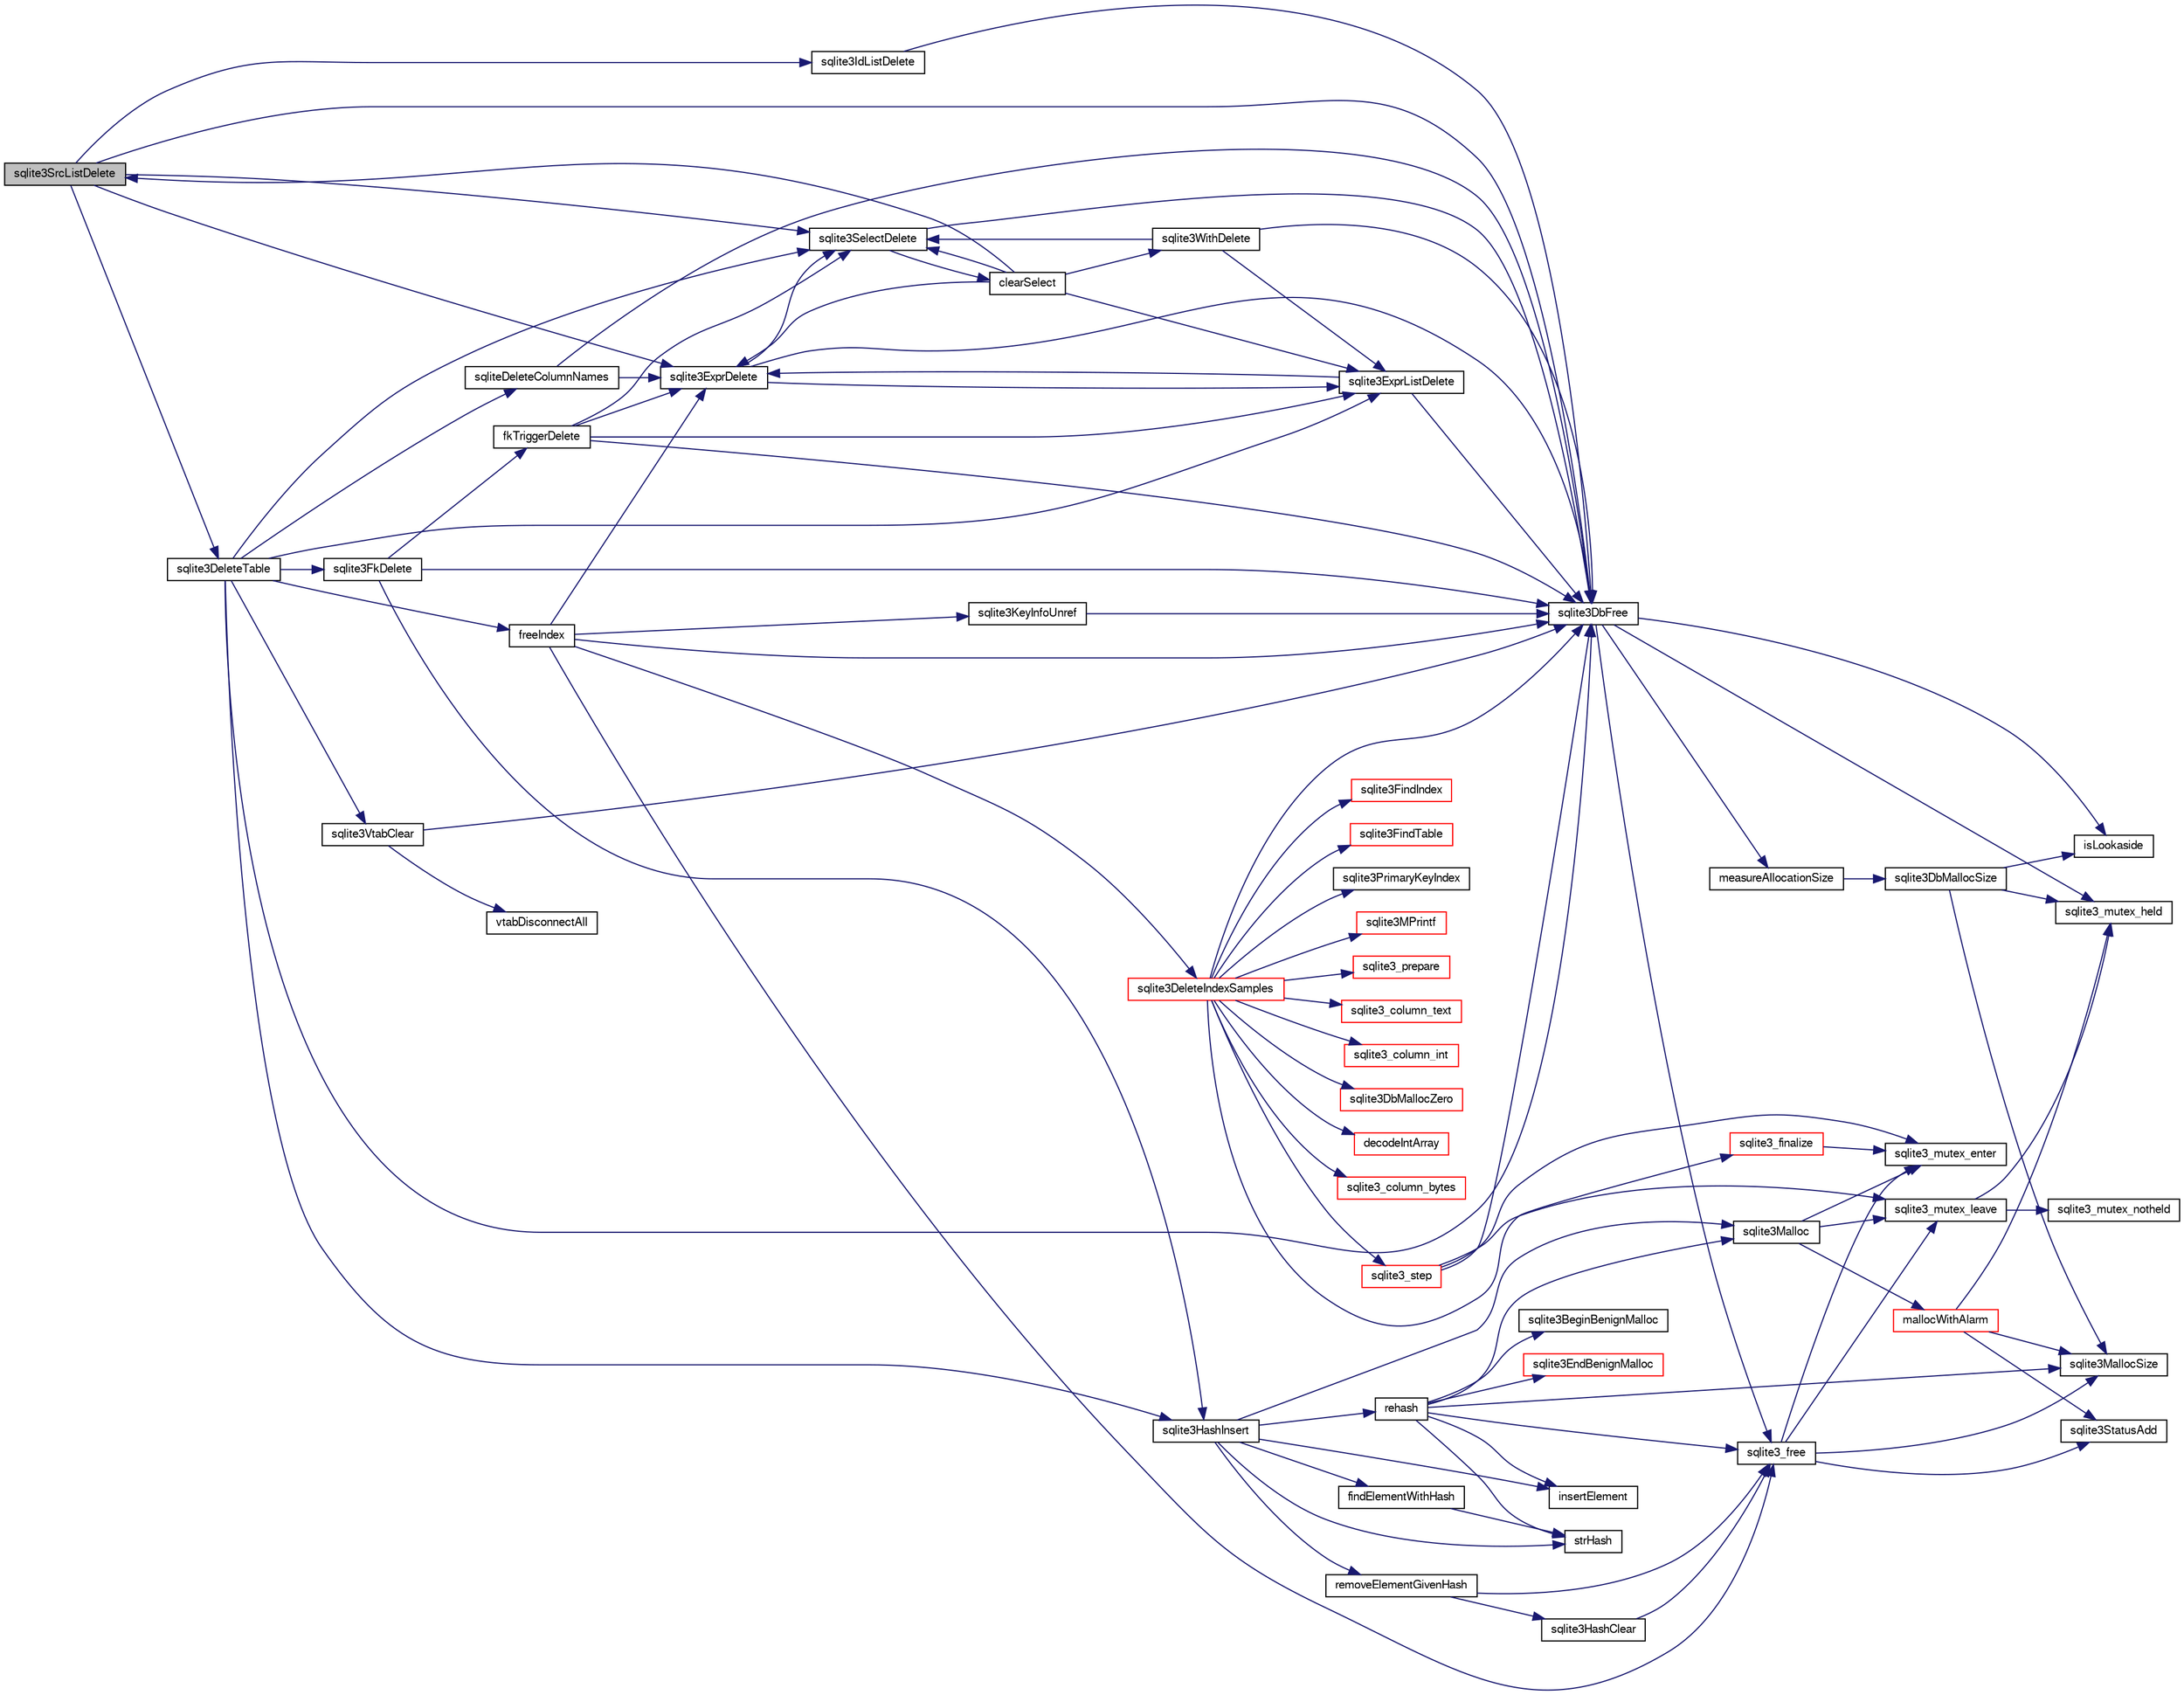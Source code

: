 digraph "sqlite3SrcListDelete"
{
  edge [fontname="FreeSans",fontsize="10",labelfontname="FreeSans",labelfontsize="10"];
  node [fontname="FreeSans",fontsize="10",shape=record];
  rankdir="LR";
  Node704807 [label="sqlite3SrcListDelete",height=0.2,width=0.4,color="black", fillcolor="grey75", style="filled", fontcolor="black"];
  Node704807 -> Node704808 [color="midnightblue",fontsize="10",style="solid",fontname="FreeSans"];
  Node704808 [label="sqlite3DbFree",height=0.2,width=0.4,color="black", fillcolor="white", style="filled",URL="$sqlite3_8c.html#ac70ab821a6607b4a1b909582dc37a069"];
  Node704808 -> Node704809 [color="midnightblue",fontsize="10",style="solid",fontname="FreeSans"];
  Node704809 [label="sqlite3_mutex_held",height=0.2,width=0.4,color="black", fillcolor="white", style="filled",URL="$sqlite3_8c.html#acf77da68932b6bc163c5e68547ecc3e7"];
  Node704808 -> Node704810 [color="midnightblue",fontsize="10",style="solid",fontname="FreeSans"];
  Node704810 [label="measureAllocationSize",height=0.2,width=0.4,color="black", fillcolor="white", style="filled",URL="$sqlite3_8c.html#a45731e644a22fdb756e2b6337224217a"];
  Node704810 -> Node704811 [color="midnightblue",fontsize="10",style="solid",fontname="FreeSans"];
  Node704811 [label="sqlite3DbMallocSize",height=0.2,width=0.4,color="black", fillcolor="white", style="filled",URL="$sqlite3_8c.html#aa397e5a8a03495203a0767abf0a71f86"];
  Node704811 -> Node704812 [color="midnightblue",fontsize="10",style="solid",fontname="FreeSans"];
  Node704812 [label="sqlite3MallocSize",height=0.2,width=0.4,color="black", fillcolor="white", style="filled",URL="$sqlite3_8c.html#acf5d2a5f35270bafb050bd2def576955"];
  Node704811 -> Node704809 [color="midnightblue",fontsize="10",style="solid",fontname="FreeSans"];
  Node704811 -> Node704813 [color="midnightblue",fontsize="10",style="solid",fontname="FreeSans"];
  Node704813 [label="isLookaside",height=0.2,width=0.4,color="black", fillcolor="white", style="filled",URL="$sqlite3_8c.html#a770fa05ff9717b75e16f4d968a77b897"];
  Node704808 -> Node704813 [color="midnightblue",fontsize="10",style="solid",fontname="FreeSans"];
  Node704808 -> Node704814 [color="midnightblue",fontsize="10",style="solid",fontname="FreeSans"];
  Node704814 [label="sqlite3_free",height=0.2,width=0.4,color="black", fillcolor="white", style="filled",URL="$sqlite3_8c.html#a6552349e36a8a691af5487999ab09519"];
  Node704814 -> Node704815 [color="midnightblue",fontsize="10",style="solid",fontname="FreeSans"];
  Node704815 [label="sqlite3_mutex_enter",height=0.2,width=0.4,color="black", fillcolor="white", style="filled",URL="$sqlite3_8c.html#a1c12cde690bd89f104de5cbad12a6bf5"];
  Node704814 -> Node704816 [color="midnightblue",fontsize="10",style="solid",fontname="FreeSans"];
  Node704816 [label="sqlite3StatusAdd",height=0.2,width=0.4,color="black", fillcolor="white", style="filled",URL="$sqlite3_8c.html#afa029f93586aeab4cc85360905dae9cd"];
  Node704814 -> Node704812 [color="midnightblue",fontsize="10",style="solid",fontname="FreeSans"];
  Node704814 -> Node704817 [color="midnightblue",fontsize="10",style="solid",fontname="FreeSans"];
  Node704817 [label="sqlite3_mutex_leave",height=0.2,width=0.4,color="black", fillcolor="white", style="filled",URL="$sqlite3_8c.html#a5838d235601dbd3c1fa993555c6bcc93"];
  Node704817 -> Node704809 [color="midnightblue",fontsize="10",style="solid",fontname="FreeSans"];
  Node704817 -> Node704818 [color="midnightblue",fontsize="10",style="solid",fontname="FreeSans"];
  Node704818 [label="sqlite3_mutex_notheld",height=0.2,width=0.4,color="black", fillcolor="white", style="filled",URL="$sqlite3_8c.html#a83967c837c1c000d3b5adcfaa688f5dc"];
  Node704807 -> Node704819 [color="midnightblue",fontsize="10",style="solid",fontname="FreeSans"];
  Node704819 [label="sqlite3DeleteTable",height=0.2,width=0.4,color="black", fillcolor="white", style="filled",URL="$sqlite3_8c.html#a7fd3d507375a381a3807f92735318973"];
  Node704819 -> Node704820 [color="midnightblue",fontsize="10",style="solid",fontname="FreeSans"];
  Node704820 [label="sqlite3HashInsert",height=0.2,width=0.4,color="black", fillcolor="white", style="filled",URL="$sqlite3_8c.html#aebbc6c13b3c139d5f3463938f441da3d"];
  Node704820 -> Node704821 [color="midnightblue",fontsize="10",style="solid",fontname="FreeSans"];
  Node704821 [label="findElementWithHash",height=0.2,width=0.4,color="black", fillcolor="white", style="filled",URL="$sqlite3_8c.html#a75c0f574fa5d51702434c6e980d57d7f"];
  Node704821 -> Node704822 [color="midnightblue",fontsize="10",style="solid",fontname="FreeSans"];
  Node704822 [label="strHash",height=0.2,width=0.4,color="black", fillcolor="white", style="filled",URL="$sqlite3_8c.html#ad7193605dadc27cf291d54e15bdd011d"];
  Node704820 -> Node704823 [color="midnightblue",fontsize="10",style="solid",fontname="FreeSans"];
  Node704823 [label="removeElementGivenHash",height=0.2,width=0.4,color="black", fillcolor="white", style="filled",URL="$sqlite3_8c.html#a97ff4ac3846af0f8caf5426adfa2808a"];
  Node704823 -> Node704814 [color="midnightblue",fontsize="10",style="solid",fontname="FreeSans"];
  Node704823 -> Node704824 [color="midnightblue",fontsize="10",style="solid",fontname="FreeSans"];
  Node704824 [label="sqlite3HashClear",height=0.2,width=0.4,color="black", fillcolor="white", style="filled",URL="$sqlite3_8c.html#acc7a2dfa6603c59af14b3792fe463c73"];
  Node704824 -> Node704814 [color="midnightblue",fontsize="10",style="solid",fontname="FreeSans"];
  Node704820 -> Node704825 [color="midnightblue",fontsize="10",style="solid",fontname="FreeSans"];
  Node704825 [label="sqlite3Malloc",height=0.2,width=0.4,color="black", fillcolor="white", style="filled",URL="$sqlite3_8c.html#a361a2eaa846b1885f123abe46f5d8b2b"];
  Node704825 -> Node704815 [color="midnightblue",fontsize="10",style="solid",fontname="FreeSans"];
  Node704825 -> Node704826 [color="midnightblue",fontsize="10",style="solid",fontname="FreeSans"];
  Node704826 [label="mallocWithAlarm",height=0.2,width=0.4,color="red", fillcolor="white", style="filled",URL="$sqlite3_8c.html#ab070d5cf8e48ec8a6a43cf025d48598b"];
  Node704826 -> Node704809 [color="midnightblue",fontsize="10",style="solid",fontname="FreeSans"];
  Node704826 -> Node704812 [color="midnightblue",fontsize="10",style="solid",fontname="FreeSans"];
  Node704826 -> Node704816 [color="midnightblue",fontsize="10",style="solid",fontname="FreeSans"];
  Node704825 -> Node704817 [color="midnightblue",fontsize="10",style="solid",fontname="FreeSans"];
  Node704820 -> Node704830 [color="midnightblue",fontsize="10",style="solid",fontname="FreeSans"];
  Node704830 [label="rehash",height=0.2,width=0.4,color="black", fillcolor="white", style="filled",URL="$sqlite3_8c.html#a4851529638f6c7af16239ee6e2dcc628"];
  Node704830 -> Node704831 [color="midnightblue",fontsize="10",style="solid",fontname="FreeSans"];
  Node704831 [label="sqlite3BeginBenignMalloc",height=0.2,width=0.4,color="black", fillcolor="white", style="filled",URL="$sqlite3_8c.html#a3344c0e2b1b6df701a1cb326602fac14"];
  Node704830 -> Node704825 [color="midnightblue",fontsize="10",style="solid",fontname="FreeSans"];
  Node704830 -> Node704832 [color="midnightblue",fontsize="10",style="solid",fontname="FreeSans"];
  Node704832 [label="sqlite3EndBenignMalloc",height=0.2,width=0.4,color="red", fillcolor="white", style="filled",URL="$sqlite3_8c.html#a4582127cc64d483dc66c7acf9d8d8fbb"];
  Node704830 -> Node704814 [color="midnightblue",fontsize="10",style="solid",fontname="FreeSans"];
  Node704830 -> Node704812 [color="midnightblue",fontsize="10",style="solid",fontname="FreeSans"];
  Node704830 -> Node704822 [color="midnightblue",fontsize="10",style="solid",fontname="FreeSans"];
  Node704830 -> Node705097 [color="midnightblue",fontsize="10",style="solid",fontname="FreeSans"];
  Node705097 [label="insertElement",height=0.2,width=0.4,color="black", fillcolor="white", style="filled",URL="$sqlite3_8c.html#a011f717fc5c46f03d78bf81b6714e0ee"];
  Node704820 -> Node704822 [color="midnightblue",fontsize="10",style="solid",fontname="FreeSans"];
  Node704820 -> Node705097 [color="midnightblue",fontsize="10",style="solid",fontname="FreeSans"];
  Node704819 -> Node705098 [color="midnightblue",fontsize="10",style="solid",fontname="FreeSans"];
  Node705098 [label="freeIndex",height=0.2,width=0.4,color="black", fillcolor="white", style="filled",URL="$sqlite3_8c.html#a00907c99c18d5bcb9d0b38c077146c31"];
  Node705098 -> Node705099 [color="midnightblue",fontsize="10",style="solid",fontname="FreeSans"];
  Node705099 [label="sqlite3DeleteIndexSamples",height=0.2,width=0.4,color="red", fillcolor="white", style="filled",URL="$sqlite3_8c.html#aaeda0302fbf61397ec009f65bed047ef"];
  Node705099 -> Node704808 [color="midnightblue",fontsize="10",style="solid",fontname="FreeSans"];
  Node705099 -> Node705100 [color="midnightblue",fontsize="10",style="solid",fontname="FreeSans"];
  Node705100 [label="sqlite3FindIndex",height=0.2,width=0.4,color="red", fillcolor="white", style="filled",URL="$sqlite3_8c.html#a79fb99db8d0f914bb72dd374ae088512"];
  Node705099 -> Node705102 [color="midnightblue",fontsize="10",style="solid",fontname="FreeSans"];
  Node705102 [label="sqlite3FindTable",height=0.2,width=0.4,color="red", fillcolor="white", style="filled",URL="$sqlite3_8c.html#afa51dbee6173bf3a8a3df76b07cea789"];
  Node705099 -> Node705103 [color="midnightblue",fontsize="10",style="solid",fontname="FreeSans"];
  Node705103 [label="sqlite3PrimaryKeyIndex",height=0.2,width=0.4,color="black", fillcolor="white", style="filled",URL="$sqlite3_8c.html#af6edde3fbbd22a22b86ad32677fad95b"];
  Node705099 -> Node705078 [color="midnightblue",fontsize="10",style="solid",fontname="FreeSans"];
  Node705078 [label="sqlite3MPrintf",height=0.2,width=0.4,color="red", fillcolor="white", style="filled",URL="$sqlite3_8c.html#a208ef0df84e9778778804a19af03efea"];
  Node705099 -> Node705104 [color="midnightblue",fontsize="10",style="solid",fontname="FreeSans"];
  Node705104 [label="sqlite3_prepare",height=0.2,width=0.4,color="red", fillcolor="white", style="filled",URL="$sqlite3_8c.html#a8c39e7b9dbeff01f0a399b46d4b29f1c"];
  Node705099 -> Node705487 [color="midnightblue",fontsize="10",style="solid",fontname="FreeSans"];
  Node705487 [label="sqlite3_step",height=0.2,width=0.4,color="red", fillcolor="white", style="filled",URL="$sqlite3_8c.html#ac1e491ce36b7471eb28387f7d3c74334"];
  Node705487 -> Node704815 [color="midnightblue",fontsize="10",style="solid",fontname="FreeSans"];
  Node705487 -> Node704808 [color="midnightblue",fontsize="10",style="solid",fontname="FreeSans"];
  Node705487 -> Node704817 [color="midnightblue",fontsize="10",style="solid",fontname="FreeSans"];
  Node705099 -> Node705662 [color="midnightblue",fontsize="10",style="solid",fontname="FreeSans"];
  Node705662 [label="sqlite3_column_text",height=0.2,width=0.4,color="red", fillcolor="white", style="filled",URL="$sqlite3_8c.html#aee36f5eaf67b425ddf6f9b7a2004d018"];
  Node705099 -> Node705754 [color="midnightblue",fontsize="10",style="solid",fontname="FreeSans"];
  Node705754 [label="sqlite3_column_int",height=0.2,width=0.4,color="red", fillcolor="white", style="filled",URL="$sqlite3_8c.html#a6bd16f5b3266f473e37e8e3d4ebb4290"];
  Node705099 -> Node705028 [color="midnightblue",fontsize="10",style="solid",fontname="FreeSans"];
  Node705028 [label="sqlite3DbMallocZero",height=0.2,width=0.4,color="red", fillcolor="white", style="filled",URL="$sqlite3_8c.html#a49cfebac9d6067a03442c92af73f33e4"];
  Node705099 -> Node705480 [color="midnightblue",fontsize="10",style="solid",fontname="FreeSans"];
  Node705480 [label="sqlite3_finalize",height=0.2,width=0.4,color="red", fillcolor="white", style="filled",URL="$sqlite3_8c.html#a801195c0f771d40bb4be1e40f3b88945"];
  Node705480 -> Node704815 [color="midnightblue",fontsize="10",style="solid",fontname="FreeSans"];
  Node705099 -> Node705676 [color="midnightblue",fontsize="10",style="solid",fontname="FreeSans"];
  Node705676 [label="decodeIntArray",height=0.2,width=0.4,color="red", fillcolor="white", style="filled",URL="$sqlite3_8c.html#a5e8b60c7b00918beb59b76e5ed837b01"];
  Node705099 -> Node705755 [color="midnightblue",fontsize="10",style="solid",fontname="FreeSans"];
  Node705755 [label="sqlite3_column_bytes",height=0.2,width=0.4,color="red", fillcolor="white", style="filled",URL="$sqlite3_8c.html#a001421375b25195e3f80871dcb1be172"];
  Node705098 -> Node705146 [color="midnightblue",fontsize="10",style="solid",fontname="FreeSans"];
  Node705146 [label="sqlite3KeyInfoUnref",height=0.2,width=0.4,color="black", fillcolor="white", style="filled",URL="$sqlite3_8c.html#ac94cc1874ab0865db1dbbefd3886ba4a"];
  Node705146 -> Node704808 [color="midnightblue",fontsize="10",style="solid",fontname="FreeSans"];
  Node705098 -> Node705135 [color="midnightblue",fontsize="10",style="solid",fontname="FreeSans"];
  Node705135 [label="sqlite3ExprDelete",height=0.2,width=0.4,color="black", fillcolor="white", style="filled",URL="$sqlite3_8c.html#ae4e21ab5918e0428fbaa9e615dceb309"];
  Node705135 -> Node704808 [color="midnightblue",fontsize="10",style="solid",fontname="FreeSans"];
  Node705135 -> Node705132 [color="midnightblue",fontsize="10",style="solid",fontname="FreeSans"];
  Node705132 [label="sqlite3SelectDelete",height=0.2,width=0.4,color="black", fillcolor="white", style="filled",URL="$sqlite3_8c.html#a0f56959f0acac85496744f0d068854a0"];
  Node705132 -> Node705133 [color="midnightblue",fontsize="10",style="solid",fontname="FreeSans"];
  Node705133 [label="clearSelect",height=0.2,width=0.4,color="black", fillcolor="white", style="filled",URL="$sqlite3_8c.html#ac083bac4f2f02c26aa02fc24ca8c2dd9"];
  Node705133 -> Node705134 [color="midnightblue",fontsize="10",style="solid",fontname="FreeSans"];
  Node705134 [label="sqlite3ExprListDelete",height=0.2,width=0.4,color="black", fillcolor="white", style="filled",URL="$sqlite3_8c.html#ae9cd46eac81e86a04ed8c09b99fc3c10"];
  Node705134 -> Node705135 [color="midnightblue",fontsize="10",style="solid",fontname="FreeSans"];
  Node705134 -> Node704808 [color="midnightblue",fontsize="10",style="solid",fontname="FreeSans"];
  Node705133 -> Node704807 [color="midnightblue",fontsize="10",style="solid",fontname="FreeSans"];
  Node705133 -> Node705135 [color="midnightblue",fontsize="10",style="solid",fontname="FreeSans"];
  Node705133 -> Node705132 [color="midnightblue",fontsize="10",style="solid",fontname="FreeSans"];
  Node705133 -> Node705136 [color="midnightblue",fontsize="10",style="solid",fontname="FreeSans"];
  Node705136 [label="sqlite3WithDelete",height=0.2,width=0.4,color="black", fillcolor="white", style="filled",URL="$sqlite3_8c.html#a17d9ea3de76b5d740b422ea9b4fe3abb"];
  Node705136 -> Node705134 [color="midnightblue",fontsize="10",style="solid",fontname="FreeSans"];
  Node705136 -> Node705132 [color="midnightblue",fontsize="10",style="solid",fontname="FreeSans"];
  Node705136 -> Node704808 [color="midnightblue",fontsize="10",style="solid",fontname="FreeSans"];
  Node705132 -> Node704808 [color="midnightblue",fontsize="10",style="solid",fontname="FreeSans"];
  Node705135 -> Node705134 [color="midnightblue",fontsize="10",style="solid",fontname="FreeSans"];
  Node705098 -> Node704808 [color="midnightblue",fontsize="10",style="solid",fontname="FreeSans"];
  Node705098 -> Node704814 [color="midnightblue",fontsize="10",style="solid",fontname="FreeSans"];
  Node704819 -> Node705757 [color="midnightblue",fontsize="10",style="solid",fontname="FreeSans"];
  Node705757 [label="sqlite3FkDelete",height=0.2,width=0.4,color="black", fillcolor="white", style="filled",URL="$sqlite3_8c.html#a59a33da6c4e11d3f99b15eafdc01f013"];
  Node705757 -> Node704820 [color="midnightblue",fontsize="10",style="solid",fontname="FreeSans"];
  Node705757 -> Node705758 [color="midnightblue",fontsize="10",style="solid",fontname="FreeSans"];
  Node705758 [label="fkTriggerDelete",height=0.2,width=0.4,color="black", fillcolor="white", style="filled",URL="$sqlite3_8c.html#a45e39c07b1ac453fc3ee0d8779da2cc1"];
  Node705758 -> Node705135 [color="midnightblue",fontsize="10",style="solid",fontname="FreeSans"];
  Node705758 -> Node705134 [color="midnightblue",fontsize="10",style="solid",fontname="FreeSans"];
  Node705758 -> Node705132 [color="midnightblue",fontsize="10",style="solid",fontname="FreeSans"];
  Node705758 -> Node704808 [color="midnightblue",fontsize="10",style="solid",fontname="FreeSans"];
  Node705757 -> Node704808 [color="midnightblue",fontsize="10",style="solid",fontname="FreeSans"];
  Node704819 -> Node705759 [color="midnightblue",fontsize="10",style="solid",fontname="FreeSans"];
  Node705759 [label="sqliteDeleteColumnNames",height=0.2,width=0.4,color="black", fillcolor="white", style="filled",URL="$sqlite3_8c.html#a30fd46bd85a745b908f382e5dd74c38a"];
  Node705759 -> Node704808 [color="midnightblue",fontsize="10",style="solid",fontname="FreeSans"];
  Node705759 -> Node705135 [color="midnightblue",fontsize="10",style="solid",fontname="FreeSans"];
  Node704819 -> Node704808 [color="midnightblue",fontsize="10",style="solid",fontname="FreeSans"];
  Node704819 -> Node705132 [color="midnightblue",fontsize="10",style="solid",fontname="FreeSans"];
  Node704819 -> Node705134 [color="midnightblue",fontsize="10",style="solid",fontname="FreeSans"];
  Node704819 -> Node705760 [color="midnightblue",fontsize="10",style="solid",fontname="FreeSans"];
  Node705760 [label="sqlite3VtabClear",height=0.2,width=0.4,color="black", fillcolor="white", style="filled",URL="$sqlite3_8c.html#a0690ffd2d2e58bd4ed1ce4f1e35c1ef1"];
  Node705760 -> Node705740 [color="midnightblue",fontsize="10",style="solid",fontname="FreeSans"];
  Node705740 [label="vtabDisconnectAll",height=0.2,width=0.4,color="black", fillcolor="white", style="filled",URL="$sqlite3_8c.html#aa3d5506c2557b3e090d8409b5ee27d29"];
  Node705760 -> Node704808 [color="midnightblue",fontsize="10",style="solid",fontname="FreeSans"];
  Node704807 -> Node705132 [color="midnightblue",fontsize="10",style="solid",fontname="FreeSans"];
  Node704807 -> Node705135 [color="midnightblue",fontsize="10",style="solid",fontname="FreeSans"];
  Node704807 -> Node705137 [color="midnightblue",fontsize="10",style="solid",fontname="FreeSans"];
  Node705137 [label="sqlite3IdListDelete",height=0.2,width=0.4,color="black", fillcolor="white", style="filled",URL="$sqlite3_8c.html#a38bea53ea789e86289ca600ff6010f73"];
  Node705137 -> Node704808 [color="midnightblue",fontsize="10",style="solid",fontname="FreeSans"];
}
